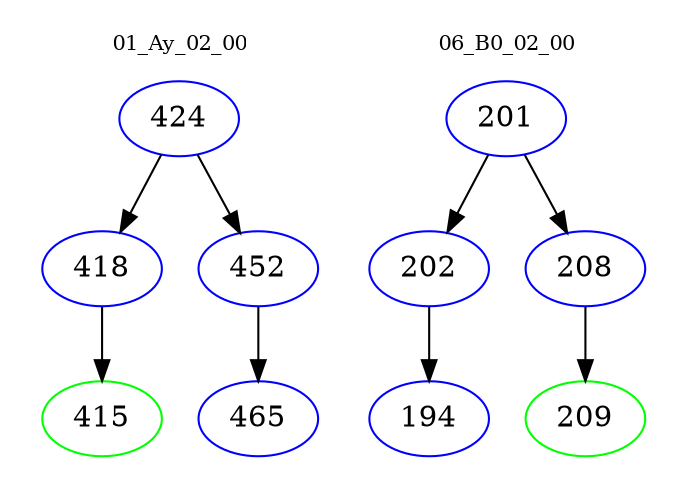digraph{
subgraph cluster_0 {
color = white
label = "01_Ay_02_00";
fontsize=10;
T0_424 [label="424", color="blue"]
T0_424 -> T0_418 [color="black"]
T0_418 [label="418", color="blue"]
T0_418 -> T0_415 [color="black"]
T0_415 [label="415", color="green"]
T0_424 -> T0_452 [color="black"]
T0_452 [label="452", color="blue"]
T0_452 -> T0_465 [color="black"]
T0_465 [label="465", color="blue"]
}
subgraph cluster_1 {
color = white
label = "06_B0_02_00";
fontsize=10;
T1_201 [label="201", color="blue"]
T1_201 -> T1_202 [color="black"]
T1_202 [label="202", color="blue"]
T1_202 -> T1_194 [color="black"]
T1_194 [label="194", color="blue"]
T1_201 -> T1_208 [color="black"]
T1_208 [label="208", color="blue"]
T1_208 -> T1_209 [color="black"]
T1_209 [label="209", color="green"]
}
}
